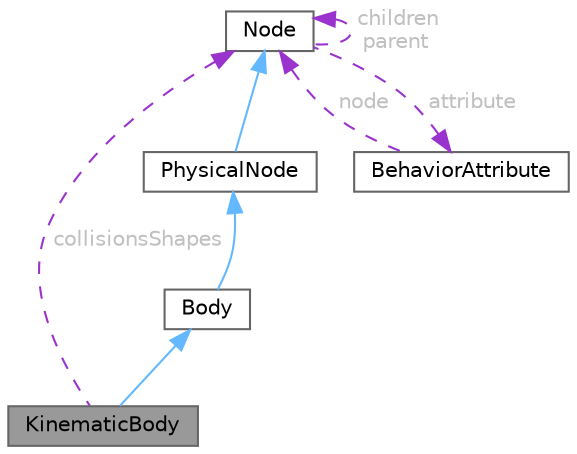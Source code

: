 digraph "KinematicBody"
{
 // LATEX_PDF_SIZE
  bgcolor="transparent";
  edge [fontname=Helvetica,fontsize=10,labelfontname=Helvetica,labelfontsize=10];
  node [fontname=Helvetica,fontsize=10,shape=box,height=0.2,width=0.4];
  Node1 [id="Node000001",label="KinematicBody",height=0.2,width=0.4,color="gray40", fillcolor="grey60", style="filled", fontcolor="black",tooltip="Represents a kinematic body in the physics simulation."];
  Node2 -> Node1 [id="edge1_Node000001_Node000002",dir="back",color="steelblue1",style="solid",tooltip=" "];
  Node2 [id="Node000002",label="Body",height=0.2,width=0.4,color="gray40", fillcolor="white", style="filled",URL="$class_body.html",tooltip=" "];
  Node3 -> Node2 [id="edge2_Node000002_Node000003",dir="back",color="steelblue1",style="solid",tooltip=" "];
  Node3 [id="Node000003",label="PhysicalNode",height=0.2,width=0.4,color="gray40", fillcolor="white", style="filled",URL="$class_physical_node.html",tooltip=" "];
  Node4 -> Node3 [id="edge3_Node000003_Node000004",dir="back",color="steelblue1",style="solid",tooltip=" "];
  Node4 [id="Node000004",label="Node",height=0.2,width=0.4,color="gray40", fillcolor="white", style="filled",URL="$class_node.html",tooltip="Represents a node in the tree structure."];
  Node4 -> Node4 [id="edge4_Node000004_Node000004",dir="back",color="darkorchid3",style="dashed",tooltip=" ",label=" children\nparent",fontcolor="grey" ];
  Node5 -> Node4 [id="edge5_Node000004_Node000005",dir="back",color="darkorchid3",style="dashed",tooltip=" ",label=" attribute",fontcolor="grey" ];
  Node5 [id="Node000005",label="BehaviorAttribute",height=0.2,width=0.4,color="gray40", fillcolor="white", style="filled",URL="$union_behavior_attribute.html",tooltip=" "];
  Node4 -> Node5 [id="edge6_Node000005_Node000004",dir="back",color="darkorchid3",style="dashed",tooltip=" ",label=" node",fontcolor="grey" ];
  Node4 -> Node1 [id="edge7_Node000001_Node000004",dir="back",color="darkorchid3",style="dashed",tooltip=" ",label=" collisionsShapes",fontcolor="grey" ];
}
